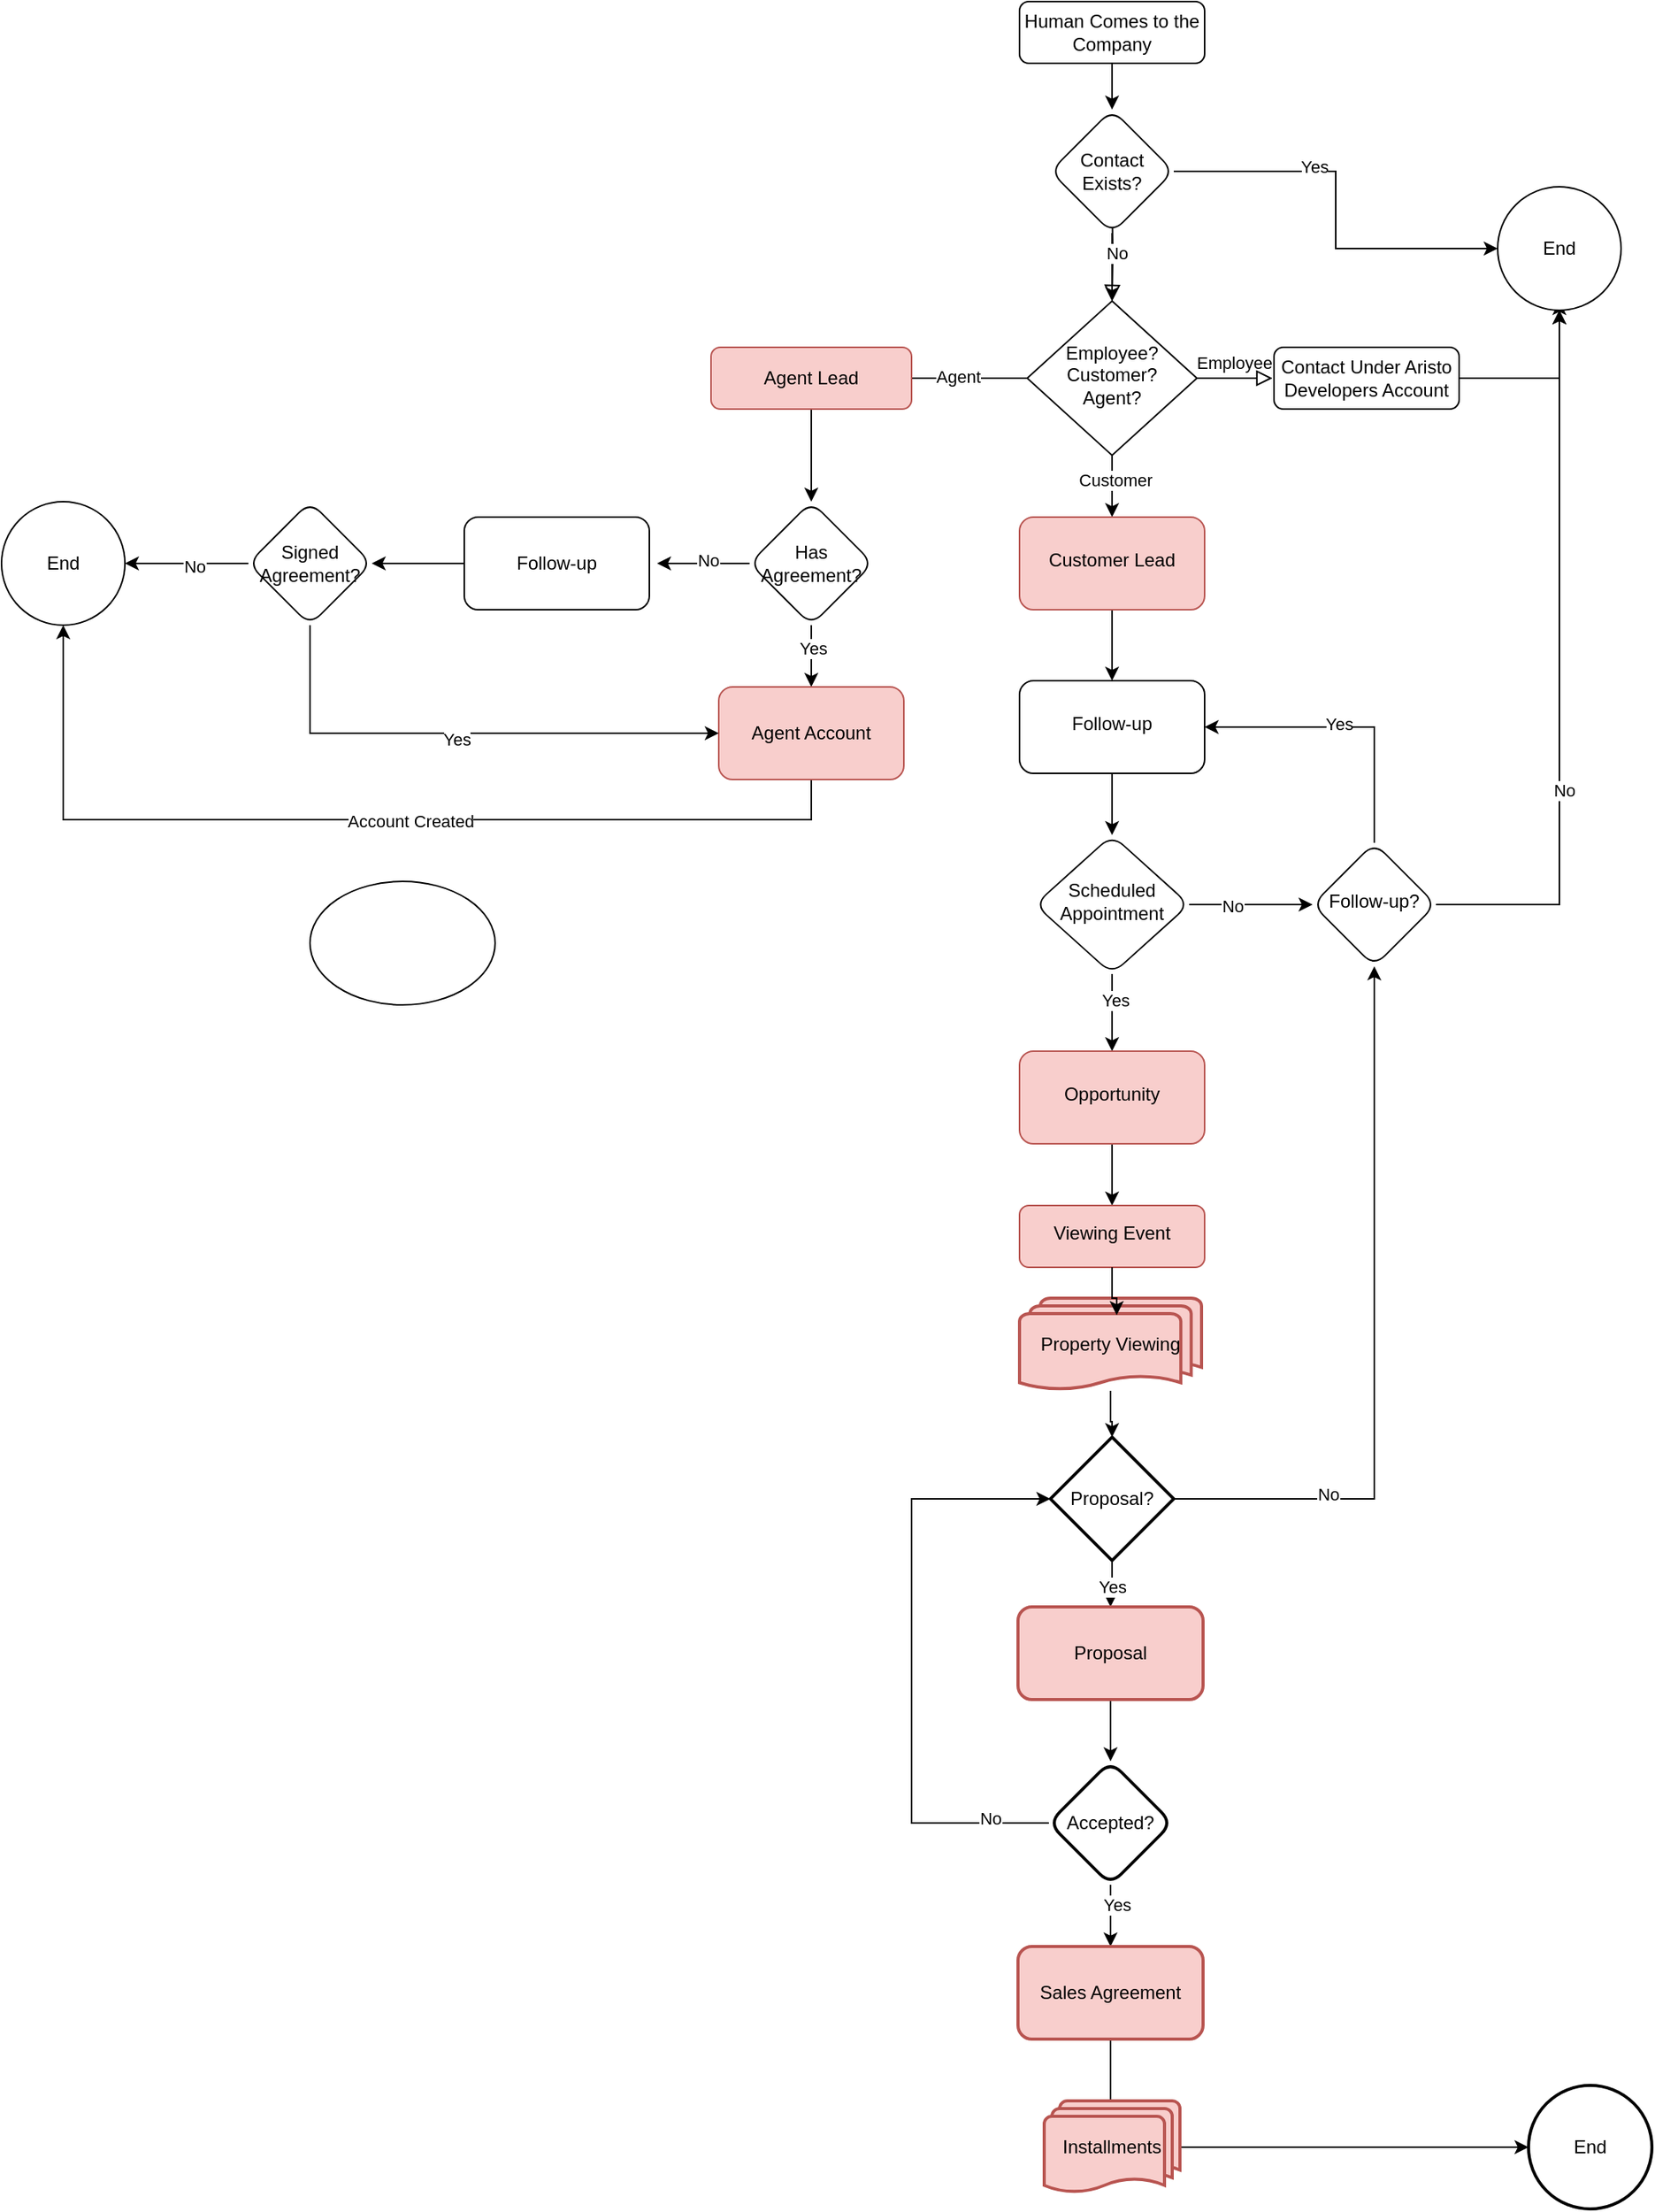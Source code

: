 <mxfile version="22.0.8" type="github">
  <diagram id="C5RBs43oDa-KdzZeNtuy" name="Page-1">
    <mxGraphModel dx="1434" dy="790" grid="1" gridSize="10" guides="1" tooltips="1" connect="1" arrows="1" fold="1" page="1" pageScale="1" pageWidth="1169" pageHeight="827" math="0" shadow="0">
      <root>
        <mxCell id="WIyWlLk6GJQsqaUBKTNV-0" />
        <mxCell id="WIyWlLk6GJQsqaUBKTNV-1" parent="WIyWlLk6GJQsqaUBKTNV-0" />
        <mxCell id="WIyWlLk6GJQsqaUBKTNV-2" value="" style="rounded=0;html=1;jettySize=auto;orthogonalLoop=1;fontSize=11;endArrow=block;endFill=0;endSize=8;strokeWidth=1;shadow=0;labelBackgroundColor=none;edgeStyle=orthogonalEdgeStyle;" parent="WIyWlLk6GJQsqaUBKTNV-1" target="WIyWlLk6GJQsqaUBKTNV-6" edge="1">
          <mxGeometry relative="1" as="geometry">
            <mxPoint x="760" y="130" as="sourcePoint" />
          </mxGeometry>
        </mxCell>
        <mxCell id="VjtiuEkWNhs0W89HIsXD-37" value="" style="edgeStyle=orthogonalEdgeStyle;rounded=0;orthogonalLoop=1;jettySize=auto;html=1;" edge="1" parent="WIyWlLk6GJQsqaUBKTNV-1" source="WIyWlLk6GJQsqaUBKTNV-3" target="VjtiuEkWNhs0W89HIsXD-36">
          <mxGeometry relative="1" as="geometry" />
        </mxCell>
        <mxCell id="WIyWlLk6GJQsqaUBKTNV-3" value="Human Comes to the Company" style="rounded=1;whiteSpace=wrap;html=1;fontSize=12;glass=0;strokeWidth=1;shadow=0;" parent="WIyWlLk6GJQsqaUBKTNV-1" vertex="1">
          <mxGeometry x="700" width="120" height="40" as="geometry" />
        </mxCell>
        <mxCell id="WIyWlLk6GJQsqaUBKTNV-5" value="Employee" style="edgeStyle=orthogonalEdgeStyle;rounded=0;html=1;jettySize=auto;orthogonalLoop=1;fontSize=11;endArrow=block;endFill=0;endSize=8;strokeWidth=1;shadow=0;labelBackgroundColor=none;" parent="WIyWlLk6GJQsqaUBKTNV-1" edge="1">
          <mxGeometry y="10" relative="1" as="geometry">
            <mxPoint as="offset" />
            <mxPoint x="814" y="244" as="sourcePoint" />
            <mxPoint x="864" y="244" as="targetPoint" />
          </mxGeometry>
        </mxCell>
        <mxCell id="VjtiuEkWNhs0W89HIsXD-4" value="" style="edgeStyle=orthogonalEdgeStyle;rounded=0;orthogonalLoop=1;jettySize=auto;html=1;" edge="1" parent="WIyWlLk6GJQsqaUBKTNV-1" source="WIyWlLk6GJQsqaUBKTNV-6">
          <mxGeometry relative="1" as="geometry">
            <mxPoint x="620" y="244" as="targetPoint" />
          </mxGeometry>
        </mxCell>
        <mxCell id="VjtiuEkWNhs0W89HIsXD-5" value="Agent" style="edgeLabel;html=1;align=center;verticalAlign=middle;resizable=0;points=[];" vertex="1" connectable="0" parent="VjtiuEkWNhs0W89HIsXD-4">
          <mxGeometry x="0.067" y="-2" relative="1" as="geometry">
            <mxPoint as="offset" />
          </mxGeometry>
        </mxCell>
        <mxCell id="VjtiuEkWNhs0W89HIsXD-33" value="" style="edgeStyle=orthogonalEdgeStyle;rounded=0;orthogonalLoop=1;jettySize=auto;html=1;" edge="1" parent="WIyWlLk6GJQsqaUBKTNV-1" source="WIyWlLk6GJQsqaUBKTNV-6" target="VjtiuEkWNhs0W89HIsXD-32">
          <mxGeometry relative="1" as="geometry" />
        </mxCell>
        <mxCell id="VjtiuEkWNhs0W89HIsXD-34" value="Customer" style="edgeLabel;html=1;align=center;verticalAlign=middle;resizable=0;points=[];" vertex="1" connectable="0" parent="VjtiuEkWNhs0W89HIsXD-33">
          <mxGeometry x="-0.22" y="2" relative="1" as="geometry">
            <mxPoint as="offset" />
          </mxGeometry>
        </mxCell>
        <mxCell id="WIyWlLk6GJQsqaUBKTNV-6" value="Employee?&lt;br&gt;Customer?&lt;br&gt;Agent?" style="rhombus;whiteSpace=wrap;html=1;shadow=0;fontFamily=Helvetica;fontSize=12;align=center;strokeWidth=1;spacing=6;spacingTop=-4;" parent="WIyWlLk6GJQsqaUBKTNV-1" vertex="1">
          <mxGeometry x="705" y="194" width="110" height="100" as="geometry" />
        </mxCell>
        <mxCell id="VjtiuEkWNhs0W89HIsXD-30" value="" style="edgeStyle=orthogonalEdgeStyle;rounded=0;orthogonalLoop=1;jettySize=auto;html=1;" edge="1" parent="WIyWlLk6GJQsqaUBKTNV-1" source="VjtiuEkWNhs0W89HIsXD-29">
          <mxGeometry relative="1" as="geometry">
            <mxPoint x="1050" y="194" as="targetPoint" />
          </mxGeometry>
        </mxCell>
        <mxCell id="WIyWlLk6GJQsqaUBKTNV-7" value="Contact Under Aristo Developers Account" style="rounded=1;whiteSpace=wrap;html=1;fontSize=12;glass=0;strokeWidth=1;shadow=0;" parent="WIyWlLk6GJQsqaUBKTNV-1" vertex="1">
          <mxGeometry x="865" y="224" width="120" height="40" as="geometry" />
        </mxCell>
        <mxCell id="VjtiuEkWNhs0W89HIsXD-11" value="" style="edgeStyle=orthogonalEdgeStyle;rounded=0;orthogonalLoop=1;jettySize=auto;html=1;" edge="1" parent="WIyWlLk6GJQsqaUBKTNV-1" source="VjtiuEkWNhs0W89HIsXD-7" target="VjtiuEkWNhs0W89HIsXD-10">
          <mxGeometry relative="1" as="geometry" />
        </mxCell>
        <mxCell id="VjtiuEkWNhs0W89HIsXD-7" value="Agent Lead" style="rounded=1;whiteSpace=wrap;html=1;fontSize=12;glass=0;strokeWidth=1;shadow=0;fillColor=#f8cecc;strokeColor=#b85450;" vertex="1" parent="WIyWlLk6GJQsqaUBKTNV-1">
          <mxGeometry x="500" y="224" width="130" height="40" as="geometry" />
        </mxCell>
        <mxCell id="VjtiuEkWNhs0W89HIsXD-13" value="" style="edgeStyle=orthogonalEdgeStyle;rounded=0;orthogonalLoop=1;jettySize=auto;html=1;" edge="1" parent="WIyWlLk6GJQsqaUBKTNV-1" source="VjtiuEkWNhs0W89HIsXD-10" target="VjtiuEkWNhs0W89HIsXD-12">
          <mxGeometry relative="1" as="geometry" />
        </mxCell>
        <mxCell id="VjtiuEkWNhs0W89HIsXD-14" value="Yes" style="edgeLabel;html=1;align=center;verticalAlign=middle;resizable=0;points=[];" vertex="1" connectable="0" parent="VjtiuEkWNhs0W89HIsXD-13">
          <mxGeometry x="-0.244" y="1" relative="1" as="geometry">
            <mxPoint as="offset" />
          </mxGeometry>
        </mxCell>
        <mxCell id="VjtiuEkWNhs0W89HIsXD-16" value="" style="edgeStyle=orthogonalEdgeStyle;rounded=0;orthogonalLoop=1;jettySize=auto;html=1;" edge="1" parent="WIyWlLk6GJQsqaUBKTNV-1" source="VjtiuEkWNhs0W89HIsXD-10">
          <mxGeometry relative="1" as="geometry">
            <mxPoint x="465" y="364" as="targetPoint" />
          </mxGeometry>
        </mxCell>
        <mxCell id="VjtiuEkWNhs0W89HIsXD-17" value="No" style="edgeLabel;html=1;align=center;verticalAlign=middle;resizable=0;points=[];" vertex="1" connectable="0" parent="VjtiuEkWNhs0W89HIsXD-16">
          <mxGeometry x="-0.1" y="-2" relative="1" as="geometry">
            <mxPoint as="offset" />
          </mxGeometry>
        </mxCell>
        <mxCell id="VjtiuEkWNhs0W89HIsXD-10" value="Has Agreement?" style="rhombus;whiteSpace=wrap;html=1;rounded=1;glass=0;strokeWidth=1;shadow=0;" vertex="1" parent="WIyWlLk6GJQsqaUBKTNV-1">
          <mxGeometry x="525" y="324" width="80" height="80" as="geometry" />
        </mxCell>
        <mxCell id="VjtiuEkWNhs0W89HIsXD-27" style="edgeStyle=orthogonalEdgeStyle;rounded=0;orthogonalLoop=1;jettySize=auto;html=1;entryX=0.5;entryY=1;entryDx=0;entryDy=0;" edge="1" parent="WIyWlLk6GJQsqaUBKTNV-1" source="VjtiuEkWNhs0W89HIsXD-12" target="VjtiuEkWNhs0W89HIsXD-18">
          <mxGeometry relative="1" as="geometry">
            <Array as="points">
              <mxPoint x="565" y="530" />
              <mxPoint x="80" y="530" />
            </Array>
          </mxGeometry>
        </mxCell>
        <mxCell id="VjtiuEkWNhs0W89HIsXD-28" value="Account Created" style="edgeLabel;html=1;align=center;verticalAlign=middle;resizable=0;points=[];" vertex="1" connectable="0" parent="VjtiuEkWNhs0W89HIsXD-27">
          <mxGeometry x="-0.102" y="1" relative="1" as="geometry">
            <mxPoint as="offset" />
          </mxGeometry>
        </mxCell>
        <mxCell id="VjtiuEkWNhs0W89HIsXD-12" value="Agent Account" style="whiteSpace=wrap;html=1;rounded=1;glass=0;strokeWidth=1;shadow=0;fillColor=#f8cecc;strokeColor=#b85450;" vertex="1" parent="WIyWlLk6GJQsqaUBKTNV-1">
          <mxGeometry x="505" y="444" width="120" height="60" as="geometry" />
        </mxCell>
        <mxCell id="VjtiuEkWNhs0W89HIsXD-18" value="End" style="ellipse;whiteSpace=wrap;html=1;" vertex="1" parent="WIyWlLk6GJQsqaUBKTNV-1">
          <mxGeometry x="40" y="324" width="80" height="80" as="geometry" />
        </mxCell>
        <mxCell id="VjtiuEkWNhs0W89HIsXD-22" value="" style="edgeStyle=orthogonalEdgeStyle;rounded=0;orthogonalLoop=1;jettySize=auto;html=1;" edge="1" parent="WIyWlLk6GJQsqaUBKTNV-1" source="VjtiuEkWNhs0W89HIsXD-20" target="VjtiuEkWNhs0W89HIsXD-21">
          <mxGeometry relative="1" as="geometry" />
        </mxCell>
        <mxCell id="VjtiuEkWNhs0W89HIsXD-20" value="Follow-up" style="rounded=1;whiteSpace=wrap;html=1;" vertex="1" parent="WIyWlLk6GJQsqaUBKTNV-1">
          <mxGeometry x="340" y="334" width="120" height="60" as="geometry" />
        </mxCell>
        <mxCell id="VjtiuEkWNhs0W89HIsXD-23" style="edgeStyle=orthogonalEdgeStyle;rounded=0;orthogonalLoop=1;jettySize=auto;html=1;entryX=0;entryY=0.5;entryDx=0;entryDy=0;" edge="1" parent="WIyWlLk6GJQsqaUBKTNV-1" source="VjtiuEkWNhs0W89HIsXD-21" target="VjtiuEkWNhs0W89HIsXD-12">
          <mxGeometry relative="1" as="geometry">
            <Array as="points">
              <mxPoint x="240" y="474" />
            </Array>
          </mxGeometry>
        </mxCell>
        <mxCell id="VjtiuEkWNhs0W89HIsXD-24" value="Yes" style="edgeLabel;html=1;align=center;verticalAlign=middle;resizable=0;points=[];" vertex="1" connectable="0" parent="VjtiuEkWNhs0W89HIsXD-23">
          <mxGeometry x="-0.015" y="-4" relative="1" as="geometry">
            <mxPoint as="offset" />
          </mxGeometry>
        </mxCell>
        <mxCell id="VjtiuEkWNhs0W89HIsXD-25" value="" style="edgeStyle=orthogonalEdgeStyle;rounded=0;orthogonalLoop=1;jettySize=auto;html=1;" edge="1" parent="WIyWlLk6GJQsqaUBKTNV-1" source="VjtiuEkWNhs0W89HIsXD-21" target="VjtiuEkWNhs0W89HIsXD-18">
          <mxGeometry relative="1" as="geometry" />
        </mxCell>
        <mxCell id="VjtiuEkWNhs0W89HIsXD-26" value="No" style="edgeLabel;html=1;align=center;verticalAlign=middle;resizable=0;points=[];" vertex="1" connectable="0" parent="VjtiuEkWNhs0W89HIsXD-25">
          <mxGeometry x="-0.12" y="2" relative="1" as="geometry">
            <mxPoint as="offset" />
          </mxGeometry>
        </mxCell>
        <mxCell id="VjtiuEkWNhs0W89HIsXD-21" value="Signed Agreement?" style="rhombus;whiteSpace=wrap;html=1;rounded=1;" vertex="1" parent="WIyWlLk6GJQsqaUBKTNV-1">
          <mxGeometry x="200" y="324" width="80" height="80" as="geometry" />
        </mxCell>
        <mxCell id="VjtiuEkWNhs0W89HIsXD-45" value="" style="edgeStyle=orthogonalEdgeStyle;rounded=0;orthogonalLoop=1;jettySize=auto;html=1;" edge="1" parent="WIyWlLk6GJQsqaUBKTNV-1" source="VjtiuEkWNhs0W89HIsXD-32" target="VjtiuEkWNhs0W89HIsXD-44">
          <mxGeometry relative="1" as="geometry" />
        </mxCell>
        <mxCell id="VjtiuEkWNhs0W89HIsXD-32" value="Customer Lead" style="rounded=1;whiteSpace=wrap;html=1;shadow=0;strokeWidth=1;spacing=6;spacingTop=-4;fillColor=#f8cecc;strokeColor=#b85450;" vertex="1" parent="WIyWlLk6GJQsqaUBKTNV-1">
          <mxGeometry x="700" y="334" width="120" height="60" as="geometry" />
        </mxCell>
        <mxCell id="VjtiuEkWNhs0W89HIsXD-35" value="" style="edgeStyle=orthogonalEdgeStyle;rounded=0;orthogonalLoop=1;jettySize=auto;html=1;" edge="1" parent="WIyWlLk6GJQsqaUBKTNV-1" source="WIyWlLk6GJQsqaUBKTNV-7" target="VjtiuEkWNhs0W89HIsXD-29">
          <mxGeometry relative="1" as="geometry">
            <mxPoint x="985" y="244" as="sourcePoint" />
            <mxPoint x="1050" y="194" as="targetPoint" />
          </mxGeometry>
        </mxCell>
        <mxCell id="VjtiuEkWNhs0W89HIsXD-29" value="End" style="ellipse;whiteSpace=wrap;html=1;rounded=1;glass=0;strokeWidth=1;shadow=0;" vertex="1" parent="WIyWlLk6GJQsqaUBKTNV-1">
          <mxGeometry x="1010" y="120" width="80" height="80" as="geometry" />
        </mxCell>
        <mxCell id="VjtiuEkWNhs0W89HIsXD-38" value="" style="edgeStyle=orthogonalEdgeStyle;rounded=0;orthogonalLoop=1;jettySize=auto;html=1;" edge="1" parent="WIyWlLk6GJQsqaUBKTNV-1" source="VjtiuEkWNhs0W89HIsXD-36" target="WIyWlLk6GJQsqaUBKTNV-6">
          <mxGeometry relative="1" as="geometry" />
        </mxCell>
        <mxCell id="VjtiuEkWNhs0W89HIsXD-40" value="No" style="edgeLabel;html=1;align=center;verticalAlign=middle;resizable=0;points=[];" vertex="1" connectable="0" parent="VjtiuEkWNhs0W89HIsXD-38">
          <mxGeometry x="-0.409" y="3" relative="1" as="geometry">
            <mxPoint as="offset" />
          </mxGeometry>
        </mxCell>
        <mxCell id="VjtiuEkWNhs0W89HIsXD-42" style="edgeStyle=orthogonalEdgeStyle;rounded=0;orthogonalLoop=1;jettySize=auto;html=1;entryX=0;entryY=0.5;entryDx=0;entryDy=0;" edge="1" parent="WIyWlLk6GJQsqaUBKTNV-1" source="VjtiuEkWNhs0W89HIsXD-36" target="VjtiuEkWNhs0W89HIsXD-29">
          <mxGeometry relative="1" as="geometry" />
        </mxCell>
        <mxCell id="VjtiuEkWNhs0W89HIsXD-43" value="Yes" style="edgeLabel;html=1;align=center;verticalAlign=middle;resizable=0;points=[];" vertex="1" connectable="0" parent="VjtiuEkWNhs0W89HIsXD-42">
          <mxGeometry x="-0.3" y="3" relative="1" as="geometry">
            <mxPoint as="offset" />
          </mxGeometry>
        </mxCell>
        <mxCell id="VjtiuEkWNhs0W89HIsXD-36" value="Contact Exists?" style="rhombus;whiteSpace=wrap;html=1;rounded=1;glass=0;strokeWidth=1;shadow=0;" vertex="1" parent="WIyWlLk6GJQsqaUBKTNV-1">
          <mxGeometry x="720" y="70" width="80" height="80" as="geometry" />
        </mxCell>
        <mxCell id="VjtiuEkWNhs0W89HIsXD-48" value="" style="edgeStyle=orthogonalEdgeStyle;rounded=0;orthogonalLoop=1;jettySize=auto;html=1;" edge="1" parent="WIyWlLk6GJQsqaUBKTNV-1" source="VjtiuEkWNhs0W89HIsXD-44" target="VjtiuEkWNhs0W89HIsXD-47">
          <mxGeometry relative="1" as="geometry" />
        </mxCell>
        <mxCell id="VjtiuEkWNhs0W89HIsXD-44" value="Follow-up" style="rounded=1;whiteSpace=wrap;html=1;shadow=0;strokeWidth=1;spacing=6;spacingTop=-4;" vertex="1" parent="WIyWlLk6GJQsqaUBKTNV-1">
          <mxGeometry x="700" y="440" width="120" height="60" as="geometry" />
        </mxCell>
        <mxCell id="VjtiuEkWNhs0W89HIsXD-52" value="" style="edgeStyle=orthogonalEdgeStyle;rounded=0;orthogonalLoop=1;jettySize=auto;html=1;" edge="1" parent="WIyWlLk6GJQsqaUBKTNV-1" source="VjtiuEkWNhs0W89HIsXD-47" target="VjtiuEkWNhs0W89HIsXD-51">
          <mxGeometry relative="1" as="geometry" />
        </mxCell>
        <mxCell id="VjtiuEkWNhs0W89HIsXD-62" value="No" style="edgeLabel;html=1;align=center;verticalAlign=middle;resizable=0;points=[];" vertex="1" connectable="0" parent="VjtiuEkWNhs0W89HIsXD-52">
          <mxGeometry x="-0.3" y="-1" relative="1" as="geometry">
            <mxPoint as="offset" />
          </mxGeometry>
        </mxCell>
        <mxCell id="VjtiuEkWNhs0W89HIsXD-60" value="" style="edgeStyle=orthogonalEdgeStyle;rounded=0;orthogonalLoop=1;jettySize=auto;html=1;" edge="1" parent="WIyWlLk6GJQsqaUBKTNV-1" source="VjtiuEkWNhs0W89HIsXD-47" target="VjtiuEkWNhs0W89HIsXD-59">
          <mxGeometry relative="1" as="geometry" />
        </mxCell>
        <mxCell id="VjtiuEkWNhs0W89HIsXD-61" value="Yes" style="edgeLabel;html=1;align=center;verticalAlign=middle;resizable=0;points=[];" vertex="1" connectable="0" parent="VjtiuEkWNhs0W89HIsXD-60">
          <mxGeometry x="-0.32" y="2" relative="1" as="geometry">
            <mxPoint as="offset" />
          </mxGeometry>
        </mxCell>
        <mxCell id="VjtiuEkWNhs0W89HIsXD-47" value="Scheduled&lt;br&gt;Appointment" style="rhombus;whiteSpace=wrap;html=1;rounded=1;shadow=0;strokeWidth=1;spacing=6;spacingTop=-4;" vertex="1" parent="WIyWlLk6GJQsqaUBKTNV-1">
          <mxGeometry x="710" y="540" width="100" height="90" as="geometry" />
        </mxCell>
        <mxCell id="VjtiuEkWNhs0W89HIsXD-53" style="edgeStyle=orthogonalEdgeStyle;rounded=0;orthogonalLoop=1;jettySize=auto;html=1;exitX=0.5;exitY=0;exitDx=0;exitDy=0;entryX=1;entryY=0.5;entryDx=0;entryDy=0;" edge="1" parent="WIyWlLk6GJQsqaUBKTNV-1" source="VjtiuEkWNhs0W89HIsXD-51" target="VjtiuEkWNhs0W89HIsXD-44">
          <mxGeometry relative="1" as="geometry" />
        </mxCell>
        <mxCell id="VjtiuEkWNhs0W89HIsXD-54" value="Yes" style="edgeLabel;html=1;align=center;verticalAlign=middle;resizable=0;points=[];" vertex="1" connectable="0" parent="VjtiuEkWNhs0W89HIsXD-53">
          <mxGeometry x="0.059" y="-2" relative="1" as="geometry">
            <mxPoint as="offset" />
          </mxGeometry>
        </mxCell>
        <mxCell id="VjtiuEkWNhs0W89HIsXD-55" style="edgeStyle=orthogonalEdgeStyle;rounded=0;orthogonalLoop=1;jettySize=auto;html=1;exitX=1;exitY=0.5;exitDx=0;exitDy=0;" edge="1" parent="WIyWlLk6GJQsqaUBKTNV-1" source="VjtiuEkWNhs0W89HIsXD-51" target="VjtiuEkWNhs0W89HIsXD-29">
          <mxGeometry relative="1" as="geometry" />
        </mxCell>
        <mxCell id="VjtiuEkWNhs0W89HIsXD-56" value="No" style="edgeLabel;html=1;align=center;verticalAlign=middle;resizable=0;points=[];" vertex="1" connectable="0" parent="VjtiuEkWNhs0W89HIsXD-55">
          <mxGeometry x="-0.338" y="-3" relative="1" as="geometry">
            <mxPoint as="offset" />
          </mxGeometry>
        </mxCell>
        <mxCell id="VjtiuEkWNhs0W89HIsXD-51" value="Follow-up?" style="rhombus;whiteSpace=wrap;html=1;rounded=1;shadow=0;strokeWidth=1;spacing=6;spacingTop=-4;" vertex="1" parent="WIyWlLk6GJQsqaUBKTNV-1">
          <mxGeometry x="890" y="545" width="80" height="80" as="geometry" />
        </mxCell>
        <mxCell id="VjtiuEkWNhs0W89HIsXD-64" value="" style="edgeStyle=orthogonalEdgeStyle;rounded=0;orthogonalLoop=1;jettySize=auto;html=1;" edge="1" parent="WIyWlLk6GJQsqaUBKTNV-1" source="VjtiuEkWNhs0W89HIsXD-59" target="VjtiuEkWNhs0W89HIsXD-63">
          <mxGeometry relative="1" as="geometry" />
        </mxCell>
        <mxCell id="VjtiuEkWNhs0W89HIsXD-59" value="Opportunity" style="whiteSpace=wrap;html=1;rounded=1;shadow=0;strokeWidth=1;spacing=6;spacingTop=-4;fillColor=#f8cecc;strokeColor=#b85450;" vertex="1" parent="WIyWlLk6GJQsqaUBKTNV-1">
          <mxGeometry x="700" y="680" width="120" height="60" as="geometry" />
        </mxCell>
        <mxCell id="VjtiuEkWNhs0W89HIsXD-63" value="Viewing Event" style="rounded=1;whiteSpace=wrap;html=1;fillColor=#f8cecc;strokeColor=#b85450;shadow=0;strokeWidth=1;spacing=6;spacingTop=-4;" vertex="1" parent="WIyWlLk6GJQsqaUBKTNV-1">
          <mxGeometry x="700" y="780" width="120" height="40" as="geometry" />
        </mxCell>
        <mxCell id="VjtiuEkWNhs0W89HIsXD-69" value="" style="edgeStyle=orthogonalEdgeStyle;rounded=0;orthogonalLoop=1;jettySize=auto;html=1;" edge="1" parent="WIyWlLk6GJQsqaUBKTNV-1" source="VjtiuEkWNhs0W89HIsXD-65" target="VjtiuEkWNhs0W89HIsXD-68">
          <mxGeometry relative="1" as="geometry" />
        </mxCell>
        <mxCell id="VjtiuEkWNhs0W89HIsXD-65" value="Property Viewing" style="strokeWidth=2;html=1;shape=mxgraph.flowchart.multi-document;whiteSpace=wrap;fillColor=#f8cecc;strokeColor=#b85450;" vertex="1" parent="WIyWlLk6GJQsqaUBKTNV-1">
          <mxGeometry x="700" y="840" width="118" height="60" as="geometry" />
        </mxCell>
        <mxCell id="VjtiuEkWNhs0W89HIsXD-66" style="edgeStyle=orthogonalEdgeStyle;rounded=0;orthogonalLoop=1;jettySize=auto;html=1;entryX=0.534;entryY=0.183;entryDx=0;entryDy=0;entryPerimeter=0;" edge="1" parent="WIyWlLk6GJQsqaUBKTNV-1" source="VjtiuEkWNhs0W89HIsXD-63" target="VjtiuEkWNhs0W89HIsXD-65">
          <mxGeometry relative="1" as="geometry" />
        </mxCell>
        <mxCell id="VjtiuEkWNhs0W89HIsXD-70" style="edgeStyle=orthogonalEdgeStyle;rounded=0;orthogonalLoop=1;jettySize=auto;html=1;exitX=1;exitY=0.5;exitDx=0;exitDy=0;entryX=0.5;entryY=1;entryDx=0;entryDy=0;" edge="1" parent="WIyWlLk6GJQsqaUBKTNV-1" source="VjtiuEkWNhs0W89HIsXD-68" target="VjtiuEkWNhs0W89HIsXD-51">
          <mxGeometry relative="1" as="geometry" />
        </mxCell>
        <mxCell id="VjtiuEkWNhs0W89HIsXD-71" value="No" style="edgeLabel;html=1;align=center;verticalAlign=middle;resizable=0;points=[];" vertex="1" connectable="0" parent="VjtiuEkWNhs0W89HIsXD-70">
          <mxGeometry x="-0.579" y="3" relative="1" as="geometry">
            <mxPoint as="offset" />
          </mxGeometry>
        </mxCell>
        <mxCell id="VjtiuEkWNhs0W89HIsXD-73" value="" style="edgeStyle=orthogonalEdgeStyle;rounded=0;orthogonalLoop=1;jettySize=auto;html=1;" edge="1" parent="WIyWlLk6GJQsqaUBKTNV-1" source="VjtiuEkWNhs0W89HIsXD-68" target="VjtiuEkWNhs0W89HIsXD-72">
          <mxGeometry relative="1" as="geometry" />
        </mxCell>
        <mxCell id="VjtiuEkWNhs0W89HIsXD-74" value="Yes" style="edgeLabel;html=1;align=center;verticalAlign=middle;resizable=0;points=[];" vertex="1" connectable="0" parent="VjtiuEkWNhs0W89HIsXD-73">
          <mxGeometry x="0.097" relative="1" as="geometry">
            <mxPoint as="offset" />
          </mxGeometry>
        </mxCell>
        <mxCell id="VjtiuEkWNhs0W89HIsXD-68" value="Proposal?" style="rhombus;whiteSpace=wrap;html=1;strokeWidth=2;" vertex="1" parent="WIyWlLk6GJQsqaUBKTNV-1">
          <mxGeometry x="720" y="930" width="80" height="80" as="geometry" />
        </mxCell>
        <mxCell id="VjtiuEkWNhs0W89HIsXD-76" value="" style="edgeStyle=orthogonalEdgeStyle;rounded=0;orthogonalLoop=1;jettySize=auto;html=1;" edge="1" parent="WIyWlLk6GJQsqaUBKTNV-1" source="VjtiuEkWNhs0W89HIsXD-72" target="VjtiuEkWNhs0W89HIsXD-75">
          <mxGeometry relative="1" as="geometry" />
        </mxCell>
        <mxCell id="VjtiuEkWNhs0W89HIsXD-72" value="Proposal" style="rounded=1;whiteSpace=wrap;html=1;strokeWidth=2;fillColor=#f8cecc;strokeColor=#b85450;" vertex="1" parent="WIyWlLk6GJQsqaUBKTNV-1">
          <mxGeometry x="699" y="1040" width="120" height="60" as="geometry" />
        </mxCell>
        <mxCell id="VjtiuEkWNhs0W89HIsXD-77" style="edgeStyle=orthogonalEdgeStyle;rounded=0;orthogonalLoop=1;jettySize=auto;html=1;entryX=0;entryY=0.5;entryDx=0;entryDy=0;" edge="1" parent="WIyWlLk6GJQsqaUBKTNV-1" source="VjtiuEkWNhs0W89HIsXD-75" target="VjtiuEkWNhs0W89HIsXD-68">
          <mxGeometry relative="1" as="geometry">
            <Array as="points">
              <mxPoint x="630" y="1180" />
              <mxPoint x="630" y="970" />
            </Array>
          </mxGeometry>
        </mxCell>
        <mxCell id="VjtiuEkWNhs0W89HIsXD-78" value="No" style="edgeLabel;html=1;align=center;verticalAlign=middle;resizable=0;points=[];" vertex="1" connectable="0" parent="VjtiuEkWNhs0W89HIsXD-77">
          <mxGeometry x="-0.805" y="-3" relative="1" as="geometry">
            <mxPoint as="offset" />
          </mxGeometry>
        </mxCell>
        <mxCell id="VjtiuEkWNhs0W89HIsXD-80" value="" style="edgeStyle=orthogonalEdgeStyle;rounded=0;orthogonalLoop=1;jettySize=auto;html=1;" edge="1" parent="WIyWlLk6GJQsqaUBKTNV-1" source="VjtiuEkWNhs0W89HIsXD-75" target="VjtiuEkWNhs0W89HIsXD-79">
          <mxGeometry relative="1" as="geometry" />
        </mxCell>
        <mxCell id="VjtiuEkWNhs0W89HIsXD-81" value="Yes" style="edgeLabel;html=1;align=center;verticalAlign=middle;resizable=0;points=[];" vertex="1" connectable="0" parent="VjtiuEkWNhs0W89HIsXD-80">
          <mxGeometry x="-0.35" y="4" relative="1" as="geometry">
            <mxPoint as="offset" />
          </mxGeometry>
        </mxCell>
        <mxCell id="VjtiuEkWNhs0W89HIsXD-75" value="Accepted?" style="rhombus;whiteSpace=wrap;html=1;rounded=1;strokeWidth=2;" vertex="1" parent="WIyWlLk6GJQsqaUBKTNV-1">
          <mxGeometry x="719" y="1140" width="80" height="80" as="geometry" />
        </mxCell>
        <mxCell id="VjtiuEkWNhs0W89HIsXD-83" value="" style="edgeStyle=orthogonalEdgeStyle;rounded=0;orthogonalLoop=1;jettySize=auto;html=1;" edge="1" parent="WIyWlLk6GJQsqaUBKTNV-1" source="VjtiuEkWNhs0W89HIsXD-79">
          <mxGeometry relative="1" as="geometry">
            <mxPoint x="759" y="1400" as="targetPoint" />
          </mxGeometry>
        </mxCell>
        <mxCell id="VjtiuEkWNhs0W89HIsXD-79" value="Sales Agreement" style="whiteSpace=wrap;html=1;rounded=1;strokeWidth=2;fillColor=#f8cecc;strokeColor=#b85450;" vertex="1" parent="WIyWlLk6GJQsqaUBKTNV-1">
          <mxGeometry x="699" y="1260" width="120" height="60" as="geometry" />
        </mxCell>
        <mxCell id="VjtiuEkWNhs0W89HIsXD-87" value="" style="edgeStyle=orthogonalEdgeStyle;rounded=0;orthogonalLoop=1;jettySize=auto;html=1;" edge="1" parent="WIyWlLk6GJQsqaUBKTNV-1" source="VjtiuEkWNhs0W89HIsXD-84" target="VjtiuEkWNhs0W89HIsXD-86">
          <mxGeometry relative="1" as="geometry" />
        </mxCell>
        <mxCell id="VjtiuEkWNhs0W89HIsXD-84" value="Installments" style="strokeWidth=2;html=1;shape=mxgraph.flowchart.multi-document;whiteSpace=wrap;fillColor=#f8cecc;strokeColor=#b85450;" vertex="1" parent="WIyWlLk6GJQsqaUBKTNV-1">
          <mxGeometry x="716" y="1360" width="88" height="60" as="geometry" />
        </mxCell>
        <mxCell id="VjtiuEkWNhs0W89HIsXD-86" value="End" style="ellipse;whiteSpace=wrap;html=1;strokeWidth=2;" vertex="1" parent="WIyWlLk6GJQsqaUBKTNV-1">
          <mxGeometry x="1030" y="1350" width="80" height="80" as="geometry" />
        </mxCell>
        <mxCell id="VjtiuEkWNhs0W89HIsXD-88" value="" style="ellipse;whiteSpace=wrap;html=1;" vertex="1" parent="WIyWlLk6GJQsqaUBKTNV-1">
          <mxGeometry x="240" y="570" width="120" height="80" as="geometry" />
        </mxCell>
      </root>
    </mxGraphModel>
  </diagram>
</mxfile>
